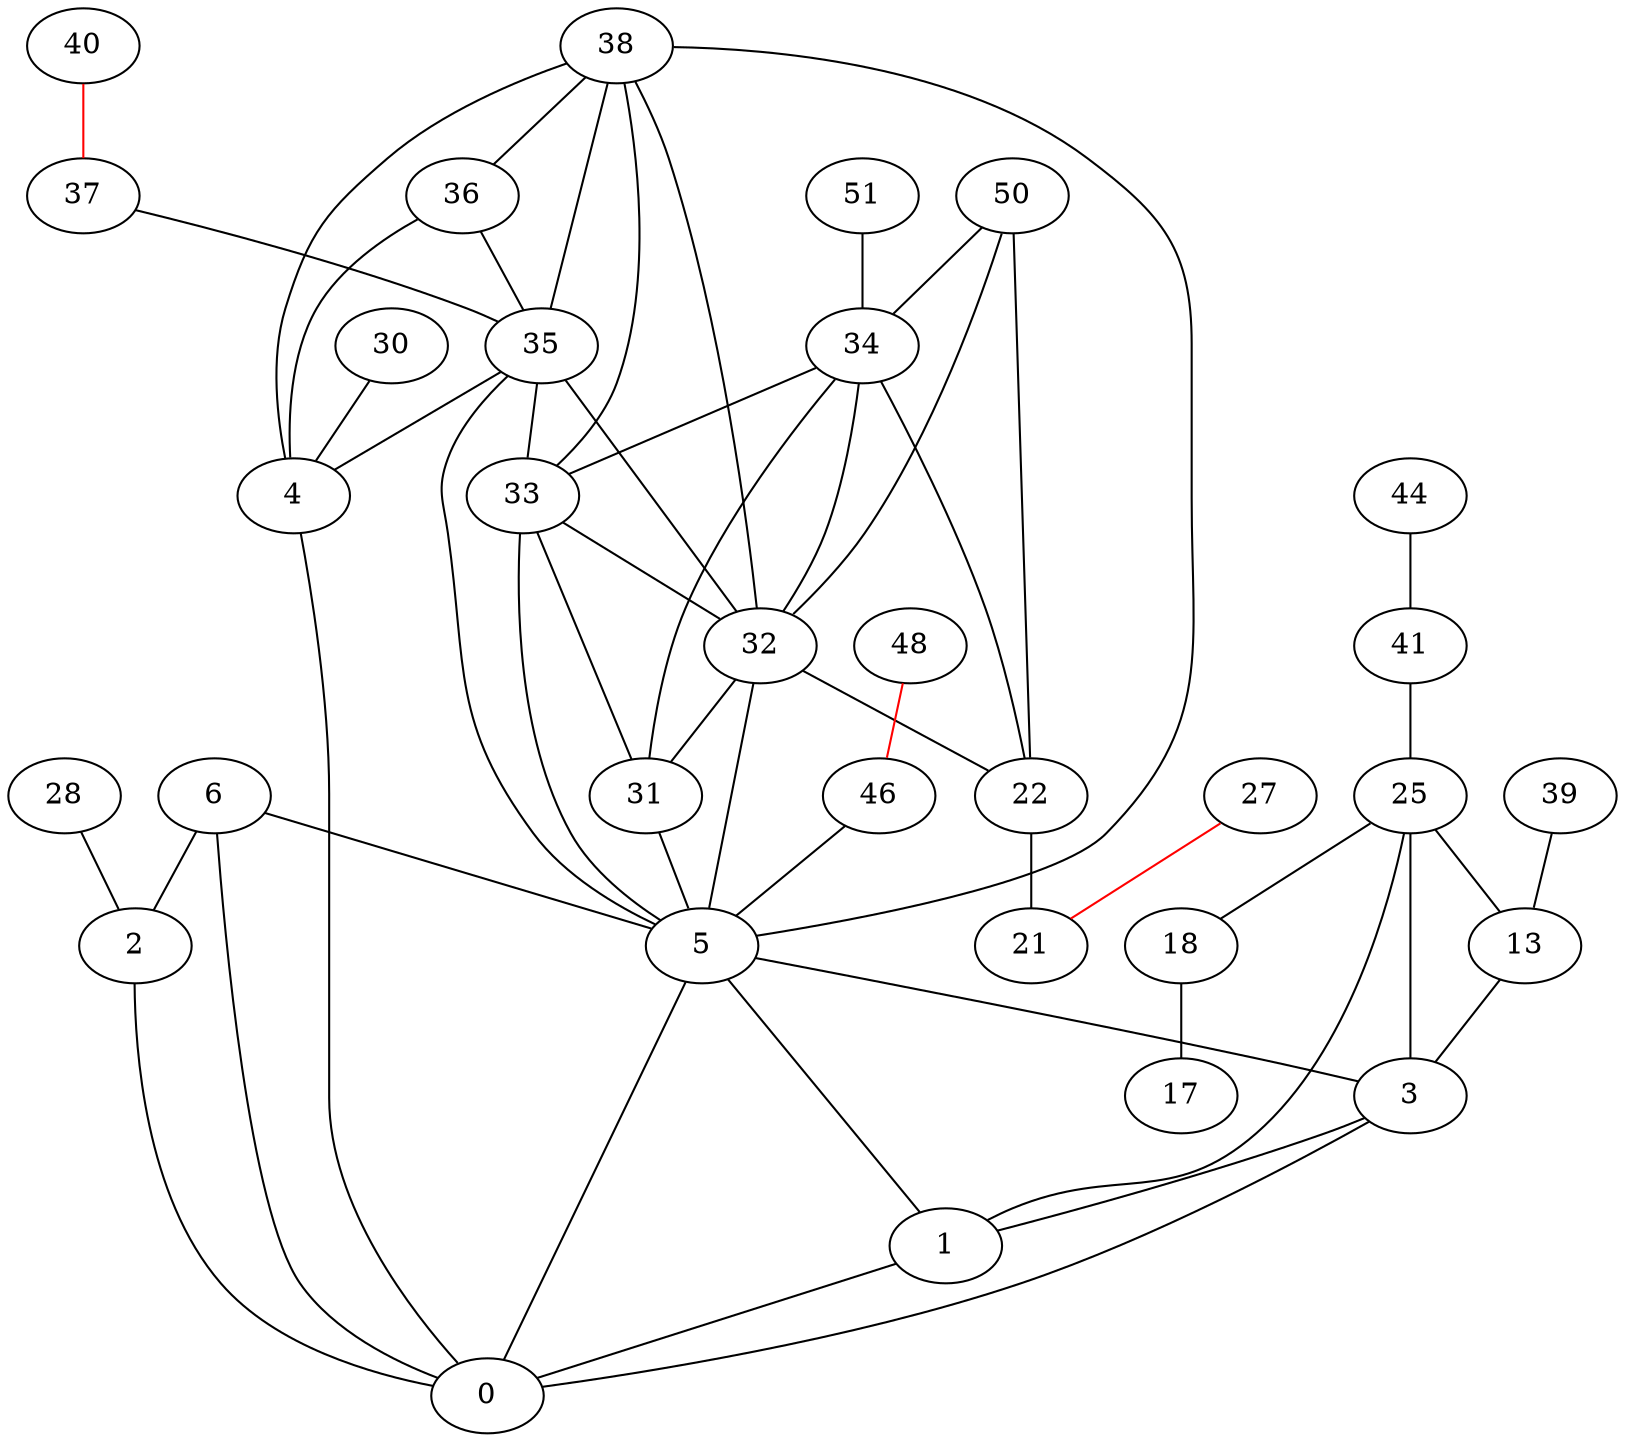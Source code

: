 graph G {
0;

1;

2;

3;

4;

5;

6;

13;

17;

18;

21;

22;

25;

27;

28;

30;

31;

32;

33;

34;

35;

36;

37;

38;

39;

40;

41;

44;

46;

48;

50;

51;

1 -- 0;

2 -- 0;

3 -- 0;

3 -- 1;

4 -- 0;

5 -- 0;

5 -- 1;

5 -- 3;

6 -- 0;

6 -- 2;

6 -- 5;

13 -- 3;

18 -- 17;

22 -- 21;

25 -- 1;

25 -- 3;

25 -- 13;

25 -- 18;

27 -- 21 [color=red];

28 -- 2;

30 -- 4;

31 -- 5;

32 -- 5;

32 -- 22;

32 -- 31;

33 -- 5;

33 -- 31;

33 -- 32;

34 -- 22;

34 -- 31;

34 -- 32;

34 -- 33;

35 -- 4;

35 -- 5;

35 -- 32;

35 -- 33;

36 -- 4;

36 -- 35;

37 -- 35;

38 -- 4;

38 -- 5;

38 -- 32;

38 -- 33;

38 -- 35;

38 -- 36;

39 -- 13;

40 -- 37 [color=red];

41 -- 25;

44 -- 41;

46 -- 5;

48 -- 46 [color=red];

50 -- 22;

50 -- 32;

50 -- 34;

51 -- 34;

}
